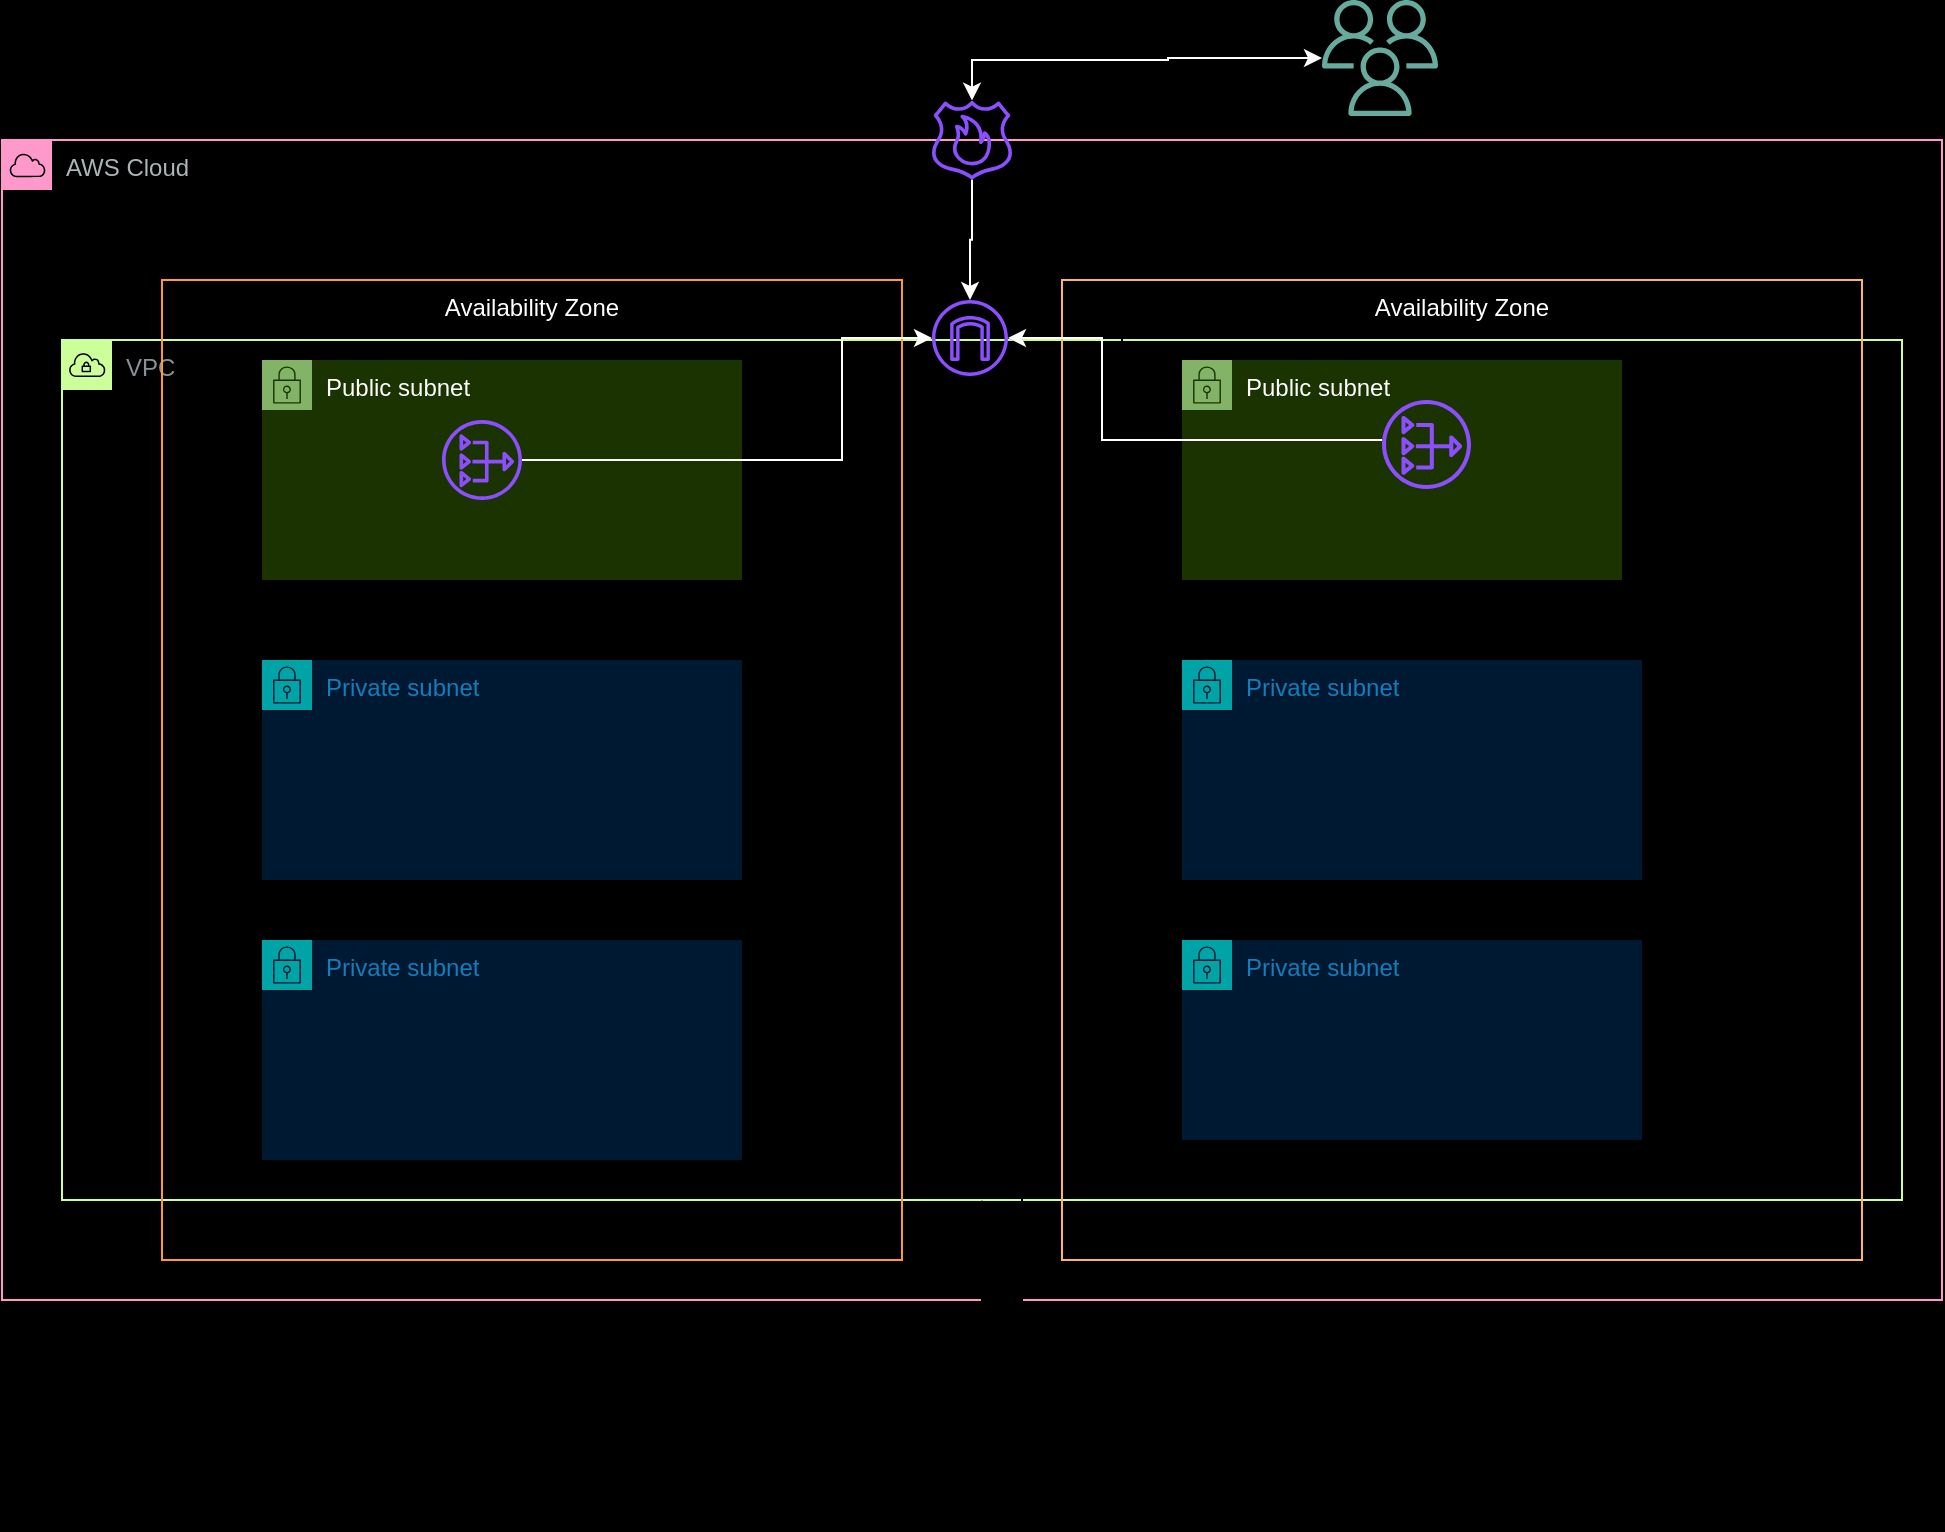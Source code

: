 <mxfile version="22.1.3" type="github">
  <diagram name="Page-1" id="xUkjQPAeVtdxzQ2MpNLN">
    <mxGraphModel dx="1450" dy="1491" grid="1" gridSize="10" guides="1" tooltips="1" connect="1" arrows="1" fold="1" page="0" pageScale="1" pageWidth="827" pageHeight="1169" background="#000000" math="0" shadow="0">
      <root>
        <mxCell id="0" />
        <mxCell id="1" parent="0" />
        <mxCell id="KiqSlgqJgFh_yMG5NnQz-4" value="AWS Cloud" style="sketch=0;outlineConnect=0;gradientColor=none;html=1;whiteSpace=wrap;fontSize=12;fontStyle=0;shape=mxgraph.aws4.group;grIcon=mxgraph.aws4.group_aws_cloud;strokeColor=#FF99CC;fillColor=none;verticalAlign=top;align=left;spacingLeft=30;fontColor=#AAB7B8;" vertex="1" parent="1">
          <mxGeometry x="-90" y="-660" width="970" height="580" as="geometry" />
        </mxCell>
        <mxCell id="KiqSlgqJgFh_yMG5NnQz-21" value="" style="edgeStyle=orthogonalEdgeStyle;rounded=0;orthogonalLoop=1;jettySize=auto;html=1;strokeColor=#FFFFFF;endArrow=classic;endFill=1;" edge="1" parent="1" source="KiqSlgqJgFh_yMG5NnQz-5" target="KiqSlgqJgFh_yMG5NnQz-15">
          <mxGeometry relative="1" as="geometry" />
        </mxCell>
        <mxCell id="KiqSlgqJgFh_yMG5NnQz-5" value="" style="sketch=0;outlineConnect=0;fontColor=#232F3E;gradientColor=none;fillColor=#8C4FFF;strokeColor=none;dashed=0;verticalLabelPosition=bottom;verticalAlign=top;align=center;html=1;fontSize=12;fontStyle=0;aspect=fixed;pointerEvents=1;shape=mxgraph.aws4.route_53_resolver_dns_firewall;" vertex="1" parent="1">
          <mxGeometry x="375" y="-680" width="40" height="40" as="geometry" />
        </mxCell>
        <mxCell id="KiqSlgqJgFh_yMG5NnQz-13" style="edgeStyle=orthogonalEdgeStyle;orthogonalLoop=1;jettySize=auto;html=1;rounded=0;startArrow=classic;startFill=1;strokeColor=#FFFFFF;" edge="1" parent="1" source="KiqSlgqJgFh_yMG5NnQz-11" target="KiqSlgqJgFh_yMG5NnQz-5">
          <mxGeometry relative="1" as="geometry">
            <Array as="points">
              <mxPoint x="493" y="-701" />
              <mxPoint x="493" y="-700" />
              <mxPoint x="395" y="-700" />
            </Array>
          </mxGeometry>
        </mxCell>
        <mxCell id="KiqSlgqJgFh_yMG5NnQz-11" value="" style="sketch=0;outlineConnect=0;fontColor=#232F3E;gradientColor=none;fillColor=#67AB9F;strokeColor=none;dashed=0;verticalLabelPosition=bottom;verticalAlign=top;align=center;html=1;fontSize=12;fontStyle=0;aspect=fixed;pointerEvents=1;shape=mxgraph.aws4.users;" vertex="1" parent="1">
          <mxGeometry x="570" y="-730" width="58" height="58" as="geometry" />
        </mxCell>
        <mxCell id="KiqSlgqJgFh_yMG5NnQz-14" value="VPC" style="sketch=0;outlineConnect=0;gradientColor=none;html=1;whiteSpace=wrap;fontSize=12;fontStyle=0;shape=mxgraph.aws4.group;grIcon=mxgraph.aws4.group_vpc;strokeColor=#CCFF99;fillColor=none;verticalAlign=top;align=left;spacingLeft=30;fontColor=#879196;dashed=0;" vertex="1" parent="1">
          <mxGeometry x="-60" y="-560" width="920" height="430" as="geometry" />
        </mxCell>
        <mxCell id="KiqSlgqJgFh_yMG5NnQz-15" value="" style="sketch=0;outlineConnect=0;fontColor=#232F3E;gradientColor=none;fillColor=#8C4FFF;strokeColor=none;dashed=0;verticalLabelPosition=bottom;verticalAlign=top;align=center;html=1;fontSize=12;fontStyle=0;aspect=fixed;pointerEvents=1;shape=mxgraph.aws4.internet_gateway;" vertex="1" parent="1">
          <mxGeometry x="375" y="-580" width="38" height="38" as="geometry" />
        </mxCell>
        <mxCell id="KiqSlgqJgFh_yMG5NnQz-24" style="edgeStyle=orthogonalEdgeStyle;rounded=0;orthogonalLoop=1;jettySize=auto;html=1;exitX=0;exitY=0.5;exitDx=0;exitDy=0;" edge="1" parent="1" source="KiqSlgqJgFh_yMG5NnQz-23" target="KiqSlgqJgFh_yMG5NnQz-14">
          <mxGeometry relative="1" as="geometry" />
        </mxCell>
        <mxCell id="KiqSlgqJgFh_yMG5NnQz-23" value="&lt;span style=&quot;background-color: initial;&quot;&gt;&lt;font&gt;Availability Zone&lt;/font&gt;&lt;/span&gt;" style="fillColor=none;strokeColor=#FFB366;verticalAlign=top;fontStyle=0;fontColor=#FFFFFF;whiteSpace=wrap;html=1;" vertex="1" parent="1">
          <mxGeometry x="440" y="-590" width="400" height="490" as="geometry" />
        </mxCell>
        <object label="Availability Zone" id="KiqSlgqJgFh_yMG5NnQz-22">
          <mxCell style="fillColor=none;strokeColor=#FF9933;verticalAlign=top;fontStyle=0;fontColor=#FFFFFF;whiteSpace=wrap;html=1;fontFamily=Helvetica;" vertex="1" parent="1">
            <mxGeometry x="-10" y="-590" width="370" height="490" as="geometry" />
          </mxCell>
        </object>
        <mxCell id="KiqSlgqJgFh_yMG5NnQz-31" value="&lt;font color=&quot;#ffffff&quot;&gt;Public subnet&lt;/font&gt;" style="points=[[0,0],[0.25,0],[0.5,0],[0.75,0],[1,0],[1,0.25],[1,0.5],[1,0.75],[1,1],[0.75,1],[0.5,1],[0.25,1],[0,1],[0,0.75],[0,0.5],[0,0.25]];outlineConnect=0;html=1;whiteSpace=wrap;fontSize=12;fontStyle=0;container=1;pointerEvents=0;collapsible=0;recursiveResize=0;shape=mxgraph.aws4.group;grIcon=mxgraph.aws4.group_security_group;grStroke=0;verticalAlign=top;align=left;spacingLeft=30;dashed=0;fillColor=#1A3300;strokeColor=#82b366;" vertex="1" parent="1">
          <mxGeometry x="40" y="-550" width="240" height="110" as="geometry" />
        </mxCell>
        <mxCell id="KiqSlgqJgFh_yMG5NnQz-58" value="" style="sketch=0;outlineConnect=0;fontColor=#232F3E;gradientColor=none;fillColor=#8C4FFF;strokeColor=none;verticalLabelPosition=bottom;verticalAlign=top;align=center;html=1;fontSize=12;fontStyle=0;aspect=fixed;pointerEvents=1;shape=mxgraph.aws4.nat_gateway;" vertex="1" parent="KiqSlgqJgFh_yMG5NnQz-31">
          <mxGeometry x="90" y="30" width="40" height="40" as="geometry" />
        </mxCell>
        <mxCell id="KiqSlgqJgFh_yMG5NnQz-72" style="edgeStyle=orthogonalEdgeStyle;rounded=0;orthogonalLoop=1;jettySize=auto;html=1;exitX=0.5;exitY=0;exitDx=0;exitDy=0;" edge="1" parent="1" source="KiqSlgqJgFh_yMG5NnQz-32" target="KiqSlgqJgFh_yMG5NnQz-15">
          <mxGeometry relative="1" as="geometry">
            <mxPoint x="410" y="-410" as="targetPoint" />
            <Array as="points">
              <mxPoint x="610" y="-480" />
              <mxPoint x="490" y="-480" />
              <mxPoint x="490" y="-420" />
              <mxPoint x="470" y="-420" />
              <mxPoint x="470" y="-561" />
            </Array>
          </mxGeometry>
        </mxCell>
        <mxCell id="KiqSlgqJgFh_yMG5NnQz-32" value="&lt;font color=&quot;#ffffff&quot;&gt;Public subnet&lt;/font&gt;" style="points=[[0,0],[0.25,0],[0.5,0],[0.75,0],[1,0],[1,0.25],[1,0.5],[1,0.75],[1,1],[0.75,1],[0.5,1],[0.25,1],[0,1],[0,0.75],[0,0.5],[0,0.25]];outlineConnect=0;html=1;whiteSpace=wrap;fontSize=12;fontStyle=0;container=1;pointerEvents=0;collapsible=0;recursiveResize=0;shape=mxgraph.aws4.group;grIcon=mxgraph.aws4.group_security_group;grStroke=0;strokeColor=#82b366;fillColor=#1A3300;verticalAlign=top;align=left;spacingLeft=30;dashed=0;" vertex="1" parent="1">
          <mxGeometry x="500" y="-550" width="220" height="110" as="geometry" />
        </mxCell>
        <mxCell id="KiqSlgqJgFh_yMG5NnQz-59" value="" style="sketch=0;outlineConnect=0;fontColor=#232F3E;gradientColor=none;fillColor=#8C4FFF;strokeColor=none;dashed=0;verticalLabelPosition=bottom;verticalAlign=top;align=center;html=1;fontSize=12;fontStyle=0;aspect=fixed;pointerEvents=1;shape=mxgraph.aws4.nat_gateway;" vertex="1" parent="KiqSlgqJgFh_yMG5NnQz-32">
          <mxGeometry x="100" y="20" width="44.5" height="44.5" as="geometry" />
        </mxCell>
        <mxCell id="KiqSlgqJgFh_yMG5NnQz-34" value="Private subnet" style="points=[[0,0],[0.25,0],[0.5,0],[0.75,0],[1,0],[1,0.25],[1,0.5],[1,0.75],[1,1],[0.75,1],[0.5,1],[0.25,1],[0,1],[0,0.75],[0,0.5],[0,0.25]];outlineConnect=0;gradientColor=none;html=1;whiteSpace=wrap;fontSize=12;fontStyle=0;container=1;pointerEvents=0;collapsible=0;recursiveResize=0;shape=mxgraph.aws4.group;grIcon=mxgraph.aws4.group_security_group;grStroke=0;strokeColor=#00A4A6;fillColor=#001933;verticalAlign=top;align=left;spacingLeft=30;fontColor=#147EBA;dashed=0;" vertex="1" parent="1">
          <mxGeometry x="500" y="-400" width="230" height="110" as="geometry" />
        </mxCell>
        <mxCell id="KiqSlgqJgFh_yMG5NnQz-35" value="Private subnet" style="points=[[0,0],[0.25,0],[0.5,0],[0.75,0],[1,0],[1,0.25],[1,0.5],[1,0.75],[1,1],[0.75,1],[0.5,1],[0.25,1],[0,1],[0,0.75],[0,0.5],[0,0.25]];outlineConnect=0;gradientColor=none;html=1;whiteSpace=wrap;fontSize=12;fontStyle=0;container=1;pointerEvents=0;collapsible=0;recursiveResize=0;shape=mxgraph.aws4.group;grIcon=mxgraph.aws4.group_security_group;grStroke=0;strokeColor=#00A4A6;fillColor=#001933;verticalAlign=top;align=left;spacingLeft=30;fontColor=#147EBA;dashed=0;" vertex="1" parent="1">
          <mxGeometry x="40" y="-400" width="240" height="110" as="geometry" />
        </mxCell>
        <mxCell id="KiqSlgqJgFh_yMG5NnQz-51" value="Private subnet" style="points=[[0,0],[0.25,0],[0.5,0],[0.75,0],[1,0],[1,0.25],[1,0.5],[1,0.75],[1,1],[0.75,1],[0.5,1],[0.25,1],[0,1],[0,0.75],[0,0.5],[0,0.25]];outlineConnect=0;gradientColor=none;html=1;whiteSpace=wrap;fontSize=12;fontStyle=0;container=1;pointerEvents=0;collapsible=0;recursiveResize=0;shape=mxgraph.aws4.group;grIcon=mxgraph.aws4.group_security_group;grStroke=0;strokeColor=#00A4A6;fillColor=#001933;verticalAlign=top;align=left;spacingLeft=30;fontColor=#147EBA;dashed=0;" vertex="1" parent="1">
          <mxGeometry x="40" y="-260" width="240" height="110" as="geometry" />
        </mxCell>
        <mxCell id="KiqSlgqJgFh_yMG5NnQz-53" value="Private subnet" style="points=[[0,0],[0.25,0],[0.5,0],[0.75,0],[1,0],[1,0.25],[1,0.5],[1,0.75],[1,1],[0.75,1],[0.5,1],[0.25,1],[0,1],[0,0.75],[0,0.5],[0,0.25]];outlineConnect=0;gradientColor=none;html=1;whiteSpace=wrap;fontSize=12;fontStyle=0;container=1;pointerEvents=0;collapsible=0;recursiveResize=0;shape=mxgraph.aws4.group;grIcon=mxgraph.aws4.group_security_group;grStroke=0;strokeColor=#00A4A6;fillColor=#001933;verticalAlign=top;align=left;spacingLeft=30;fontColor=#147EBA;dashed=0;" vertex="1" parent="1">
          <mxGeometry x="500" y="-260" width="230" height="100" as="geometry" />
        </mxCell>
        <mxCell id="KiqSlgqJgFh_yMG5NnQz-65" value="" style="edgeStyle=orthogonalEdgeStyle;rounded=0;orthogonalLoop=1;jettySize=auto;html=1;" edge="1" parent="1">
          <mxGeometry relative="1" as="geometry">
            <mxPoint x="383" y="16.5" as="sourcePoint" />
            <mxPoint x="450" y="26.5" as="targetPoint" />
          </mxGeometry>
        </mxCell>
        <mxCell id="KiqSlgqJgFh_yMG5NnQz-67" value="" style="edgeStyle=orthogonalEdgeStyle;rounded=0;orthogonalLoop=1;jettySize=auto;html=1;" edge="1" parent="1">
          <mxGeometry relative="1" as="geometry">
            <mxPoint x="383" y="16.5" as="sourcePoint" />
            <mxPoint x="426.5" y="26.5" as="targetPoint" />
          </mxGeometry>
        </mxCell>
        <mxCell id="KiqSlgqJgFh_yMG5NnQz-69" style="edgeStyle=orthogonalEdgeStyle;rounded=0;orthogonalLoop=1;jettySize=auto;html=1;strokeColor=#FFFFFF;" edge="1" parent="1" source="KiqSlgqJgFh_yMG5NnQz-58" target="KiqSlgqJgFh_yMG5NnQz-15">
          <mxGeometry relative="1" as="geometry">
            <Array as="points">
              <mxPoint x="330" y="-500" />
              <mxPoint x="330" y="-561" />
            </Array>
          </mxGeometry>
        </mxCell>
        <mxCell id="KiqSlgqJgFh_yMG5NnQz-73" style="edgeStyle=orthogonalEdgeStyle;rounded=0;orthogonalLoop=1;jettySize=auto;html=1;strokeColor=#FFFFFF;" edge="1" parent="1" source="KiqSlgqJgFh_yMG5NnQz-59" target="KiqSlgqJgFh_yMG5NnQz-15">
          <mxGeometry relative="1" as="geometry">
            <Array as="points">
              <mxPoint x="460" y="-510" />
              <mxPoint x="460" y="-561" />
            </Array>
          </mxGeometry>
        </mxCell>
      </root>
    </mxGraphModel>
  </diagram>
</mxfile>
